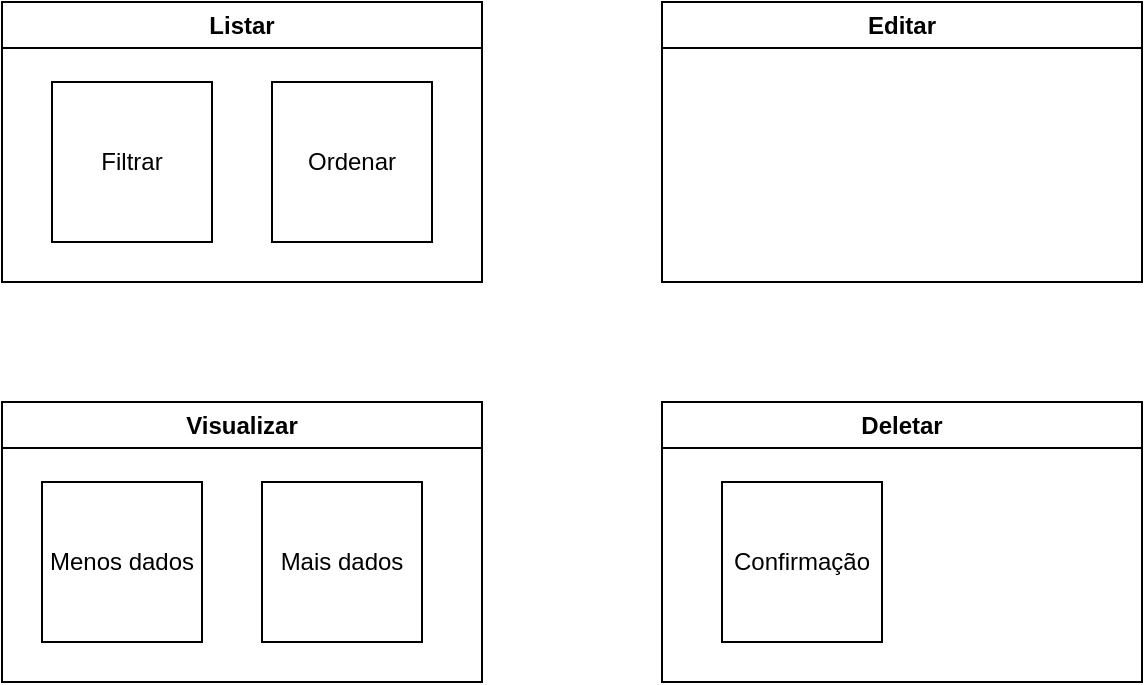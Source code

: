<mxfile version="26.0.11">
  <diagram name="Page-1" id="D0ZYBqZUJJDYc2GaFiRw">
    <mxGraphModel dx="2074" dy="1182" grid="1" gridSize="10" guides="1" tooltips="1" connect="1" arrows="1" fold="1" page="1" pageScale="1" pageWidth="850" pageHeight="1100" math="0" shadow="0">
      <root>
        <mxCell id="0" />
        <mxCell id="1" parent="0" />
        <mxCell id="jITupCVdydCZtohnCkaR-7" value="Listar" style="swimlane;whiteSpace=wrap;html=1;" parent="1" vertex="1">
          <mxGeometry x="110" y="180" width="240" height="140" as="geometry" />
        </mxCell>
        <mxCell id="jITupCVdydCZtohnCkaR-2" value="&lt;div&gt;Filtrar&lt;/div&gt;" style="whiteSpace=wrap;html=1;aspect=fixed;" parent="jITupCVdydCZtohnCkaR-7" vertex="1">
          <mxGeometry x="25" y="40" width="80" height="80" as="geometry" />
        </mxCell>
        <mxCell id="jITupCVdydCZtohnCkaR-3" value="Ordenar" style="whiteSpace=wrap;html=1;aspect=fixed;" parent="jITupCVdydCZtohnCkaR-7" vertex="1">
          <mxGeometry x="135" y="40" width="80" height="80" as="geometry" />
        </mxCell>
        <mxCell id="jITupCVdydCZtohnCkaR-8" value="Editar" style="swimlane;whiteSpace=wrap;html=1;" parent="1" vertex="1">
          <mxGeometry x="440" y="180" width="240" height="140" as="geometry" />
        </mxCell>
        <mxCell id="jITupCVdydCZtohnCkaR-10" value="Deletar" style="swimlane;whiteSpace=wrap;html=1;" parent="1" vertex="1">
          <mxGeometry x="440" y="380" width="240" height="140" as="geometry" />
        </mxCell>
        <mxCell id="jITupCVdydCZtohnCkaR-12" value="Confirmação" style="whiteSpace=wrap;html=1;aspect=fixed;" parent="jITupCVdydCZtohnCkaR-10" vertex="1">
          <mxGeometry x="30" y="40" width="80" height="80" as="geometry" />
        </mxCell>
        <mxCell id="jITupCVdydCZtohnCkaR-11" value="Visualizar" style="swimlane;whiteSpace=wrap;html=1;" parent="1" vertex="1">
          <mxGeometry x="110" y="380" width="240" height="140" as="geometry" />
        </mxCell>
        <mxCell id="jITupCVdydCZtohnCkaR-13" value="Menos dados" style="whiteSpace=wrap;html=1;aspect=fixed;" parent="jITupCVdydCZtohnCkaR-11" vertex="1">
          <mxGeometry x="20" y="40" width="80" height="80" as="geometry" />
        </mxCell>
        <mxCell id="jITupCVdydCZtohnCkaR-14" value="Mais dados" style="whiteSpace=wrap;html=1;aspect=fixed;" parent="jITupCVdydCZtohnCkaR-11" vertex="1">
          <mxGeometry x="130" y="40" width="80" height="80" as="geometry" />
        </mxCell>
      </root>
    </mxGraphModel>
  </diagram>
</mxfile>
